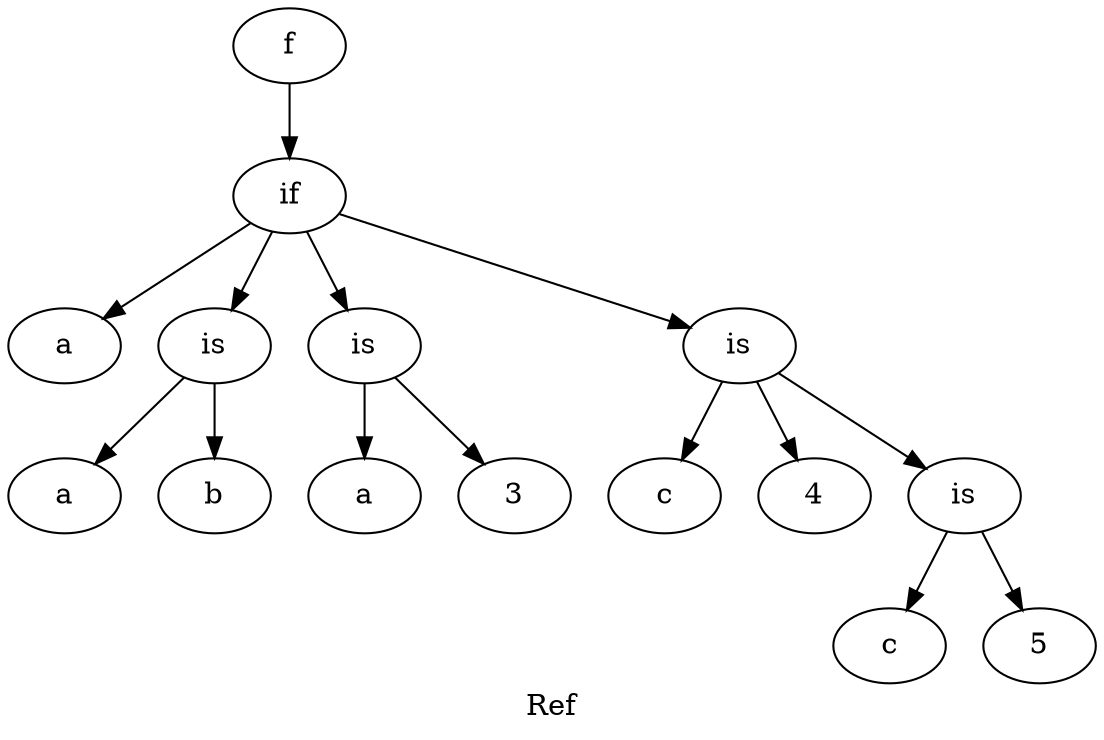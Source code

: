 digraph grafo {
  label="Ref";
  88167088652352 [ label="f" ];
  88167088652352 -> 88167088652880;
  88167088652880 [ label="if" ];
  88167088652880 -> 88167088652544;
  88167088652544 [ label="a" ];
  88167088652880 -> 88167088652688;
  88167088652688 [ label="is" ];
  88167088652688 -> 88167088652640;
  88167088652640 [ label="a" ];
  88167088652688 -> 88167088652592;
  88167088652592 [ label="b" ];
  88167088652880 -> 88167088652832;
  88167088652832 [ label="is" ];
  88167088652832 -> 88167088652784;
  88167088652784 [ label="a" ];
  88167088652832 -> 88167088652736;
  88167088652736 [ label="3" ];
  88167088652880 -> 88167088653072;
  88167088653072 [ label="is" ];
  88167088653072 -> 88167088653024;
  88167088653024 [ label="c" ];
  88167088653072 -> 88167088652976;
  88167088652976 [ label="4" ];
  88167088653072 -> 88167088653216;
  88167088653216 [ label="is" ];
  88167088653216 -> 88167088653168;
  88167088653168 [ label="c" ];
  88167088653216 -> 88167088653120;
  88167088653120 [ label="5" ];
}
